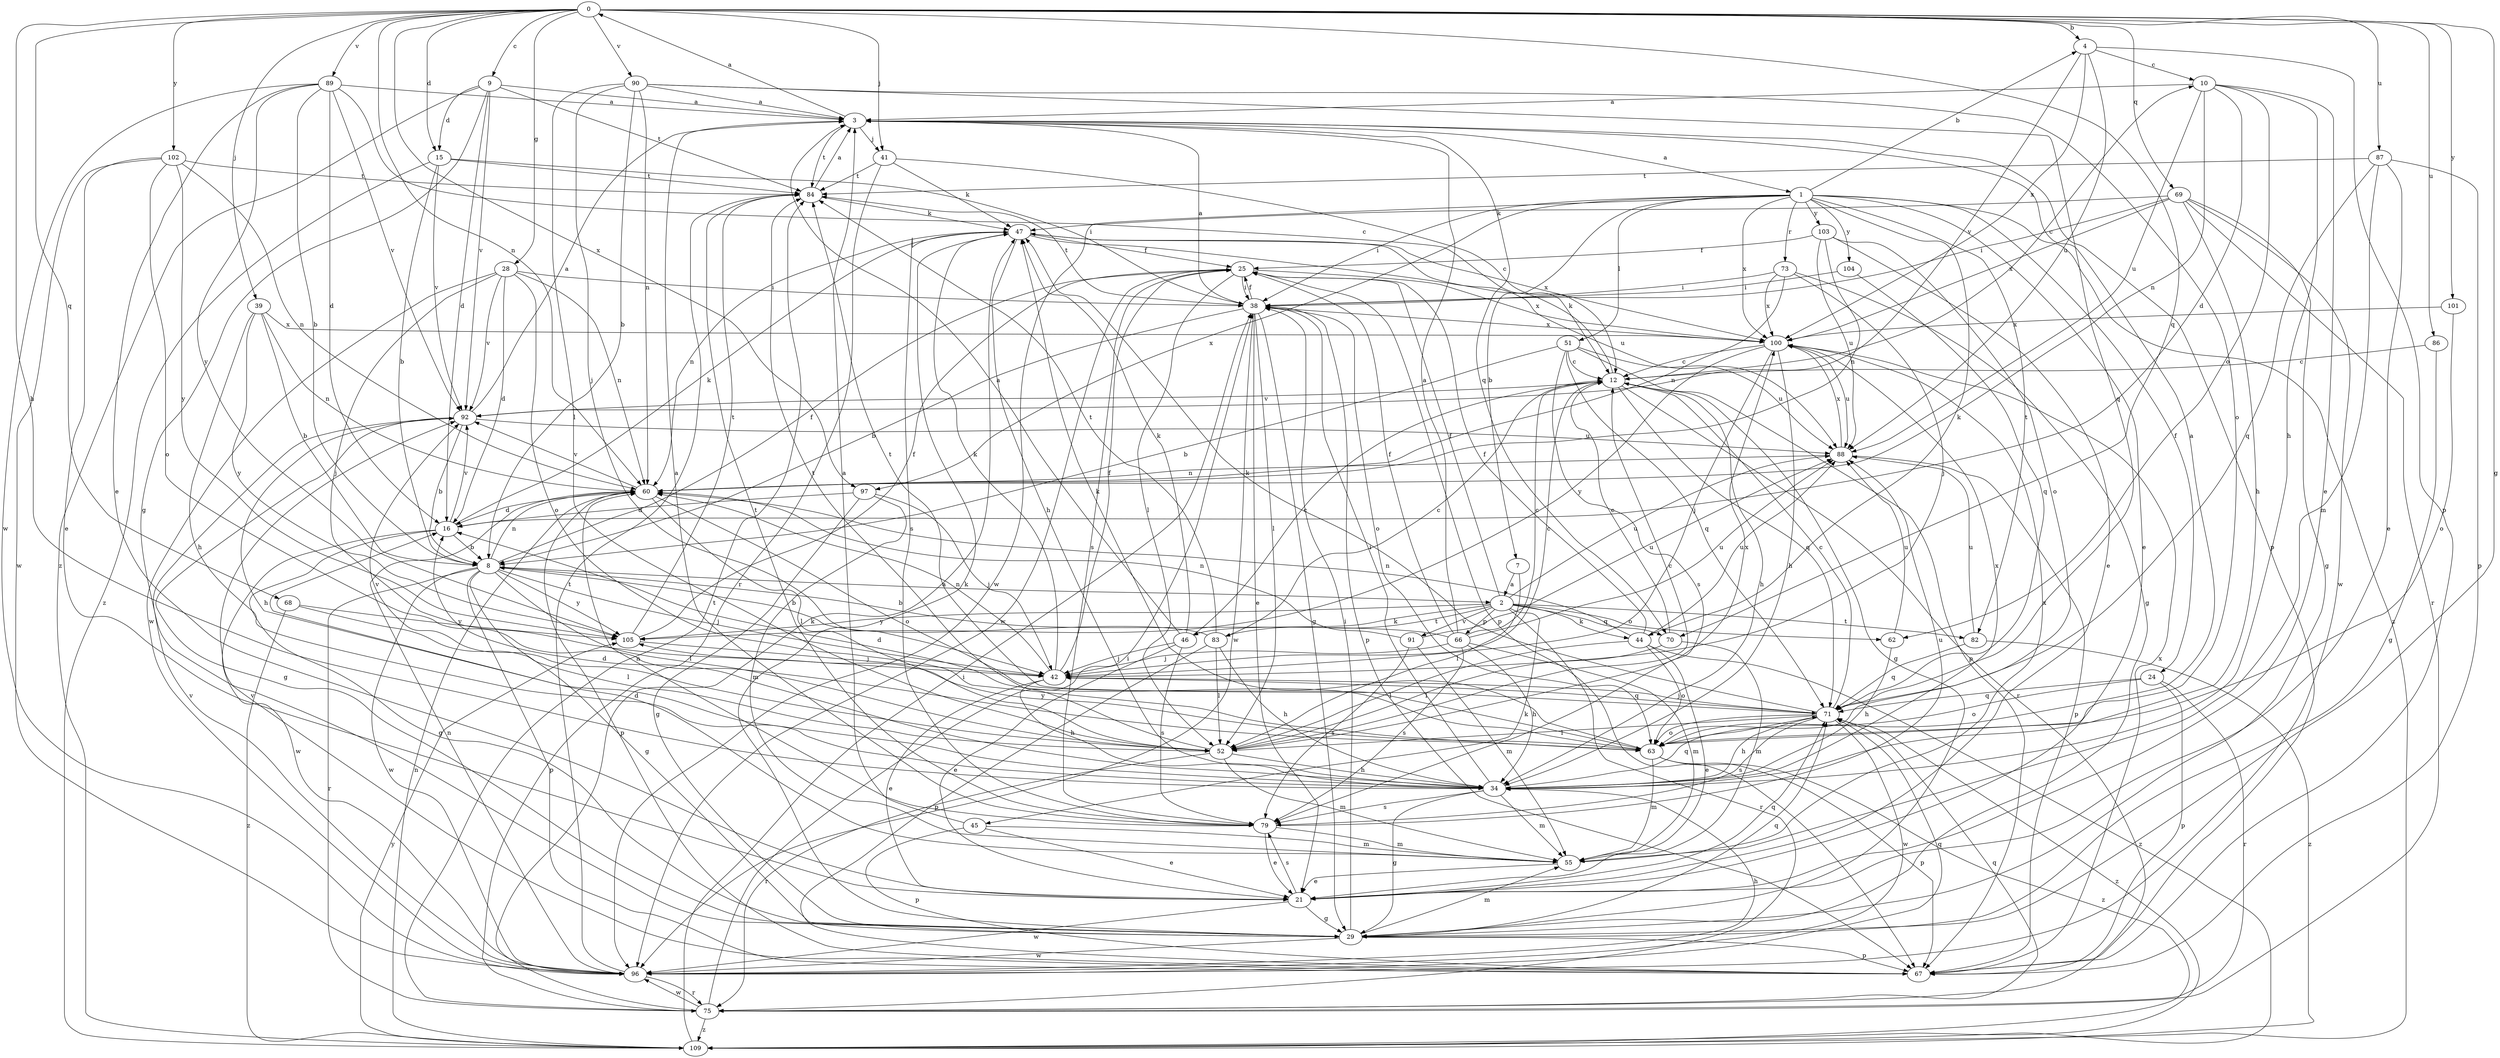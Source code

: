 strict digraph  {
0;
1;
2;
3;
4;
7;
8;
9;
10;
12;
15;
16;
21;
24;
25;
28;
29;
34;
38;
39;
41;
42;
44;
45;
46;
47;
51;
52;
55;
60;
62;
63;
66;
67;
68;
69;
70;
71;
73;
75;
79;
82;
83;
84;
86;
87;
88;
89;
90;
91;
92;
96;
97;
100;
101;
102;
103;
104;
105;
109;
0 -> 4  [label=b];
0 -> 9  [label=c];
0 -> 15  [label=d];
0 -> 28  [label=g];
0 -> 29  [label=g];
0 -> 34  [label=h];
0 -> 39  [label=j];
0 -> 41  [label=j];
0 -> 60  [label=n];
0 -> 68  [label=q];
0 -> 69  [label=q];
0 -> 70  [label=q];
0 -> 86  [label=u];
0 -> 87  [label=u];
0 -> 89  [label=v];
0 -> 90  [label=v];
0 -> 97  [label=x];
0 -> 101  [label=y];
0 -> 102  [label=y];
1 -> 4  [label=b];
1 -> 7  [label=b];
1 -> 21  [label=e];
1 -> 24  [label=f];
1 -> 38  [label=i];
1 -> 44  [label=k];
1 -> 51  [label=l];
1 -> 73  [label=r];
1 -> 82  [label=t];
1 -> 96  [label=w];
1 -> 97  [label=x];
1 -> 100  [label=x];
1 -> 103  [label=y];
1 -> 104  [label=y];
1 -> 109  [label=z];
2 -> 25  [label=f];
2 -> 44  [label=k];
2 -> 45  [label=k];
2 -> 46  [label=k];
2 -> 62  [label=o];
2 -> 66  [label=p];
2 -> 70  [label=q];
2 -> 75  [label=r];
2 -> 82  [label=t];
2 -> 83  [label=t];
2 -> 88  [label=u];
2 -> 91  [label=v];
2 -> 105  [label=y];
3 -> 0  [label=a];
3 -> 1  [label=a];
3 -> 41  [label=j];
3 -> 67  [label=p];
3 -> 70  [label=q];
3 -> 84  [label=t];
4 -> 10  [label=c];
4 -> 67  [label=p];
4 -> 88  [label=u];
4 -> 92  [label=v];
4 -> 100  [label=x];
7 -> 2  [label=a];
7 -> 52  [label=l];
8 -> 2  [label=a];
8 -> 25  [label=f];
8 -> 29  [label=g];
8 -> 42  [label=j];
8 -> 52  [label=l];
8 -> 60  [label=n];
8 -> 67  [label=p];
8 -> 75  [label=r];
8 -> 96  [label=w];
8 -> 105  [label=y];
9 -> 3  [label=a];
9 -> 15  [label=d];
9 -> 16  [label=d];
9 -> 29  [label=g];
9 -> 84  [label=t];
9 -> 92  [label=v];
9 -> 109  [label=z];
10 -> 3  [label=a];
10 -> 16  [label=d];
10 -> 21  [label=e];
10 -> 34  [label=h];
10 -> 60  [label=n];
10 -> 62  [label=o];
10 -> 88  [label=u];
12 -> 10  [label=c];
12 -> 29  [label=g];
12 -> 34  [label=h];
12 -> 47  [label=k];
12 -> 71  [label=q];
12 -> 75  [label=r];
12 -> 92  [label=v];
15 -> 8  [label=b];
15 -> 38  [label=i];
15 -> 84  [label=t];
15 -> 92  [label=v];
15 -> 109  [label=z];
16 -> 8  [label=b];
16 -> 29  [label=g];
16 -> 47  [label=k];
16 -> 92  [label=v];
16 -> 96  [label=w];
21 -> 29  [label=g];
21 -> 71  [label=q];
21 -> 79  [label=s];
21 -> 96  [label=w];
24 -> 63  [label=o];
24 -> 67  [label=p];
24 -> 71  [label=q];
24 -> 75  [label=r];
25 -> 38  [label=i];
25 -> 52  [label=l];
25 -> 67  [label=p];
25 -> 79  [label=s];
25 -> 96  [label=w];
25 -> 100  [label=x];
28 -> 16  [label=d];
28 -> 38  [label=i];
28 -> 42  [label=j];
28 -> 60  [label=n];
28 -> 63  [label=o];
28 -> 92  [label=v];
28 -> 96  [label=w];
29 -> 38  [label=i];
29 -> 47  [label=k];
29 -> 55  [label=m];
29 -> 67  [label=p];
29 -> 71  [label=q];
29 -> 96  [label=w];
34 -> 16  [label=d];
34 -> 29  [label=g];
34 -> 38  [label=i];
34 -> 55  [label=m];
34 -> 71  [label=q];
34 -> 79  [label=s];
34 -> 100  [label=x];
38 -> 3  [label=a];
38 -> 8  [label=b];
38 -> 21  [label=e];
38 -> 25  [label=f];
38 -> 29  [label=g];
38 -> 52  [label=l];
38 -> 63  [label=o];
38 -> 67  [label=p];
38 -> 84  [label=t];
38 -> 96  [label=w];
38 -> 100  [label=x];
39 -> 8  [label=b];
39 -> 34  [label=h];
39 -> 60  [label=n];
39 -> 100  [label=x];
39 -> 105  [label=y];
41 -> 12  [label=c];
41 -> 47  [label=k];
41 -> 75  [label=r];
41 -> 84  [label=t];
42 -> 12  [label=c];
42 -> 21  [label=e];
42 -> 25  [label=f];
42 -> 34  [label=h];
42 -> 47  [label=k];
42 -> 60  [label=n];
42 -> 71  [label=q];
44 -> 21  [label=e];
44 -> 25  [label=f];
44 -> 52  [label=l];
44 -> 60  [label=n];
44 -> 63  [label=o];
44 -> 88  [label=u];
44 -> 109  [label=z];
45 -> 3  [label=a];
45 -> 21  [label=e];
45 -> 55  [label=m];
45 -> 67  [label=p];
46 -> 3  [label=a];
46 -> 12  [label=c];
46 -> 21  [label=e];
46 -> 42  [label=j];
46 -> 47  [label=k];
46 -> 79  [label=s];
47 -> 25  [label=f];
47 -> 34  [label=h];
47 -> 60  [label=n];
47 -> 79  [label=s];
47 -> 88  [label=u];
47 -> 100  [label=x];
51 -> 8  [label=b];
51 -> 12  [label=c];
51 -> 67  [label=p];
51 -> 71  [label=q];
51 -> 79  [label=s];
51 -> 88  [label=u];
52 -> 12  [label=c];
52 -> 34  [label=h];
52 -> 55  [label=m];
52 -> 75  [label=r];
52 -> 84  [label=t];
52 -> 92  [label=v];
52 -> 100  [label=x];
55 -> 16  [label=d];
55 -> 21  [label=e];
55 -> 100  [label=x];
60 -> 16  [label=d];
60 -> 52  [label=l];
60 -> 63  [label=o];
60 -> 67  [label=p];
60 -> 92  [label=v];
62 -> 34  [label=h];
62 -> 88  [label=u];
63 -> 3  [label=a];
63 -> 16  [label=d];
63 -> 47  [label=k];
63 -> 55  [label=m];
63 -> 67  [label=p];
63 -> 105  [label=y];
63 -> 109  [label=z];
66 -> 3  [label=a];
66 -> 8  [label=b];
66 -> 12  [label=c];
66 -> 25  [label=f];
66 -> 34  [label=h];
66 -> 42  [label=j];
66 -> 55  [label=m];
66 -> 79  [label=s];
66 -> 88  [label=u];
67 -> 92  [label=v];
67 -> 100  [label=x];
68 -> 52  [label=l];
68 -> 105  [label=y];
68 -> 109  [label=z];
69 -> 29  [label=g];
69 -> 34  [label=h];
69 -> 38  [label=i];
69 -> 47  [label=k];
69 -> 75  [label=r];
69 -> 96  [label=w];
69 -> 100  [label=x];
70 -> 12  [label=c];
70 -> 52  [label=l];
70 -> 55  [label=m];
71 -> 12  [label=c];
71 -> 34  [label=h];
71 -> 42  [label=j];
71 -> 47  [label=k];
71 -> 52  [label=l];
71 -> 63  [label=o];
71 -> 79  [label=s];
71 -> 84  [label=t];
71 -> 96  [label=w];
71 -> 109  [label=z];
73 -> 29  [label=g];
73 -> 38  [label=i];
73 -> 42  [label=j];
73 -> 60  [label=n];
73 -> 100  [label=x];
75 -> 38  [label=i];
75 -> 47  [label=k];
75 -> 71  [label=q];
75 -> 84  [label=t];
75 -> 96  [label=w];
75 -> 109  [label=z];
79 -> 3  [label=a];
79 -> 21  [label=e];
79 -> 55  [label=m];
79 -> 60  [label=n];
79 -> 84  [label=t];
79 -> 88  [label=u];
82 -> 71  [label=q];
82 -> 88  [label=u];
82 -> 109  [label=z];
83 -> 8  [label=b];
83 -> 12  [label=c];
83 -> 34  [label=h];
83 -> 52  [label=l];
83 -> 67  [label=p];
83 -> 84  [label=t];
84 -> 3  [label=a];
84 -> 47  [label=k];
86 -> 12  [label=c];
86 -> 29  [label=g];
87 -> 21  [label=e];
87 -> 55  [label=m];
87 -> 67  [label=p];
87 -> 71  [label=q];
87 -> 84  [label=t];
88 -> 60  [label=n];
88 -> 67  [label=p];
88 -> 100  [label=x];
89 -> 3  [label=a];
89 -> 8  [label=b];
89 -> 12  [label=c];
89 -> 16  [label=d];
89 -> 21  [label=e];
89 -> 92  [label=v];
89 -> 96  [label=w];
89 -> 105  [label=y];
90 -> 3  [label=a];
90 -> 8  [label=b];
90 -> 42  [label=j];
90 -> 52  [label=l];
90 -> 60  [label=n];
90 -> 63  [label=o];
90 -> 71  [label=q];
91 -> 55  [label=m];
91 -> 60  [label=n];
91 -> 79  [label=s];
91 -> 88  [label=u];
92 -> 3  [label=a];
92 -> 8  [label=b];
92 -> 29  [label=g];
92 -> 34  [label=h];
92 -> 88  [label=u];
96 -> 34  [label=h];
96 -> 60  [label=n];
96 -> 71  [label=q];
96 -> 75  [label=r];
96 -> 84  [label=t];
96 -> 92  [label=v];
97 -> 16  [label=d];
97 -> 29  [label=g];
97 -> 42  [label=j];
97 -> 55  [label=m];
100 -> 12  [label=c];
100 -> 34  [label=h];
100 -> 42  [label=j];
100 -> 88  [label=u];
100 -> 105  [label=y];
101 -> 63  [label=o];
101 -> 100  [label=x];
102 -> 21  [label=e];
102 -> 60  [label=n];
102 -> 63  [label=o];
102 -> 84  [label=t];
102 -> 96  [label=w];
102 -> 105  [label=y];
103 -> 21  [label=e];
103 -> 25  [label=f];
103 -> 60  [label=n];
103 -> 63  [label=o];
103 -> 88  [label=u];
104 -> 38  [label=i];
104 -> 71  [label=q];
105 -> 25  [label=f];
105 -> 42  [label=j];
105 -> 84  [label=t];
109 -> 38  [label=i];
109 -> 60  [label=n];
109 -> 105  [label=y];
}
